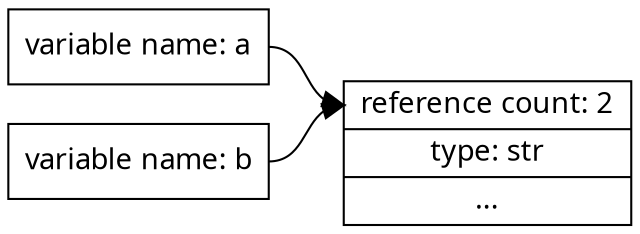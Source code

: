 digraph var_obj {
    rankdir = LR;
    node [shape=record, fontname="monaco"];
    edge [fontname="monaco"];

    var_a [label="variable name: a"];
    var_b [label="variable name: b"];
    obj_str [label="<f1> reference count: 2 | <f2> type: str | <f3> ..."];

    var_a:e -> obj_str:f1;
    var_b:e -> obj_str:f1;
}
